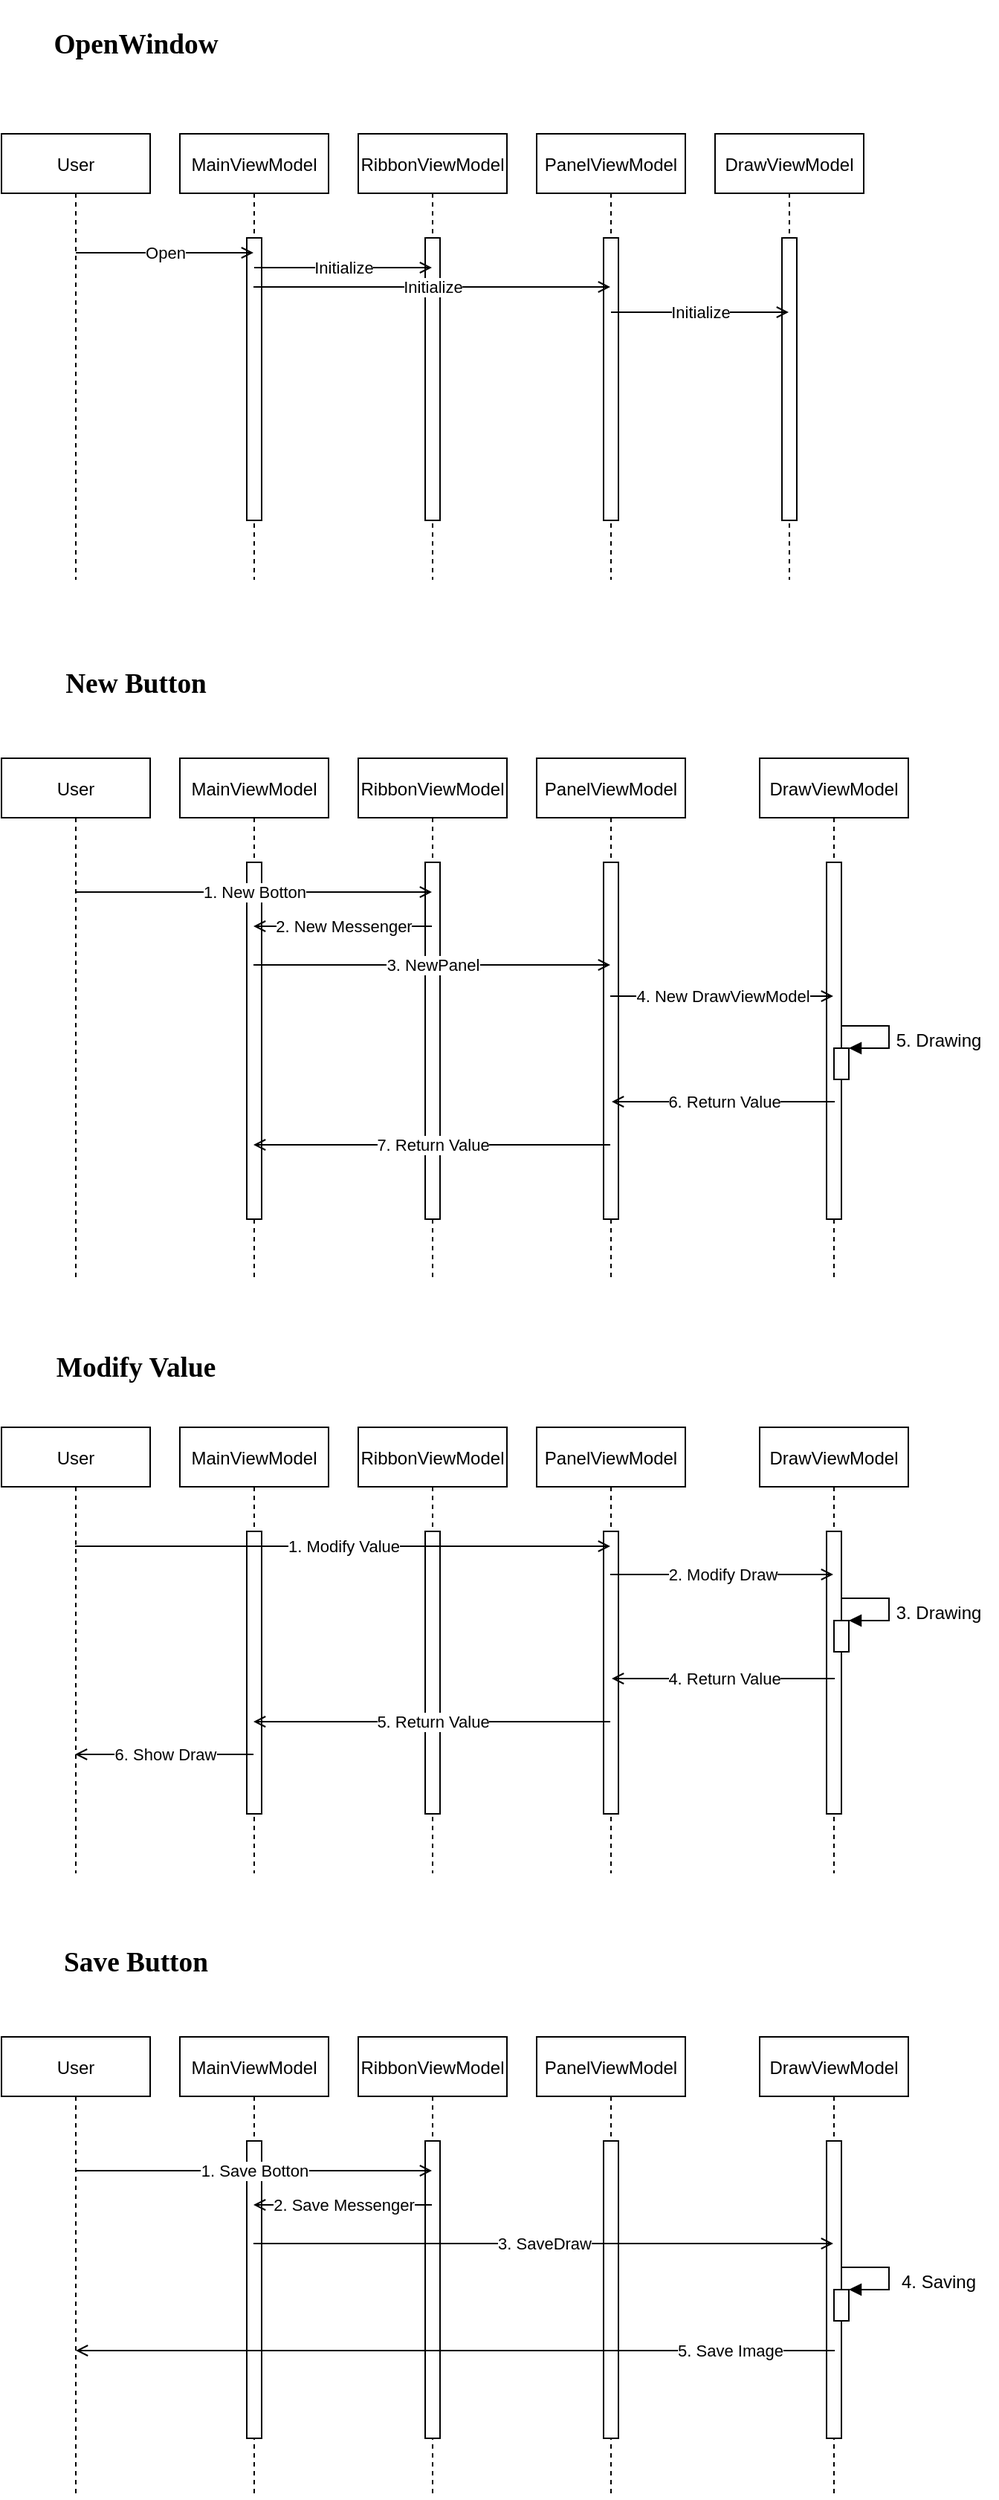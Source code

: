 <mxfile version="20.8.10" type="google"><diagram id="kgpKYQtTHZ0yAKxKKP6v" name="Page-1"><mxGraphModel grid="1" page="1" gridSize="10" guides="1" tooltips="1" connect="1" arrows="1" fold="1" pageScale="1" pageWidth="850" pageHeight="1100" math="0" shadow="0"><root><mxCell id="0"/><mxCell id="1" parent="0"/><mxCell id="2xLvOHx2tubtoAwfMcz--3" value="MainViewModel" style="shape=umlLifeline;perimeter=lifelinePerimeter;container=1;collapsible=0;recursiveResize=0;rounded=0;shadow=0;strokeWidth=1;" vertex="1" parent="1"><mxGeometry x="150" y="150" width="100" height="300" as="geometry"/></mxCell><mxCell id="2xLvOHx2tubtoAwfMcz--13" value="" style="points=[];perimeter=orthogonalPerimeter;rounded=0;shadow=0;strokeWidth=1;" vertex="1" parent="2xLvOHx2tubtoAwfMcz--3"><mxGeometry x="45" y="70" width="10" height="190" as="geometry"/></mxCell><mxCell id="2xLvOHx2tubtoAwfMcz--7" value="RibbonViewModel" style="shape=umlLifeline;perimeter=lifelinePerimeter;container=1;collapsible=0;recursiveResize=0;rounded=0;shadow=0;strokeWidth=1;" vertex="1" parent="1"><mxGeometry x="270" y="150" width="100" height="300" as="geometry"/></mxCell><mxCell id="2xLvOHx2tubtoAwfMcz--14" value="" style="points=[];perimeter=orthogonalPerimeter;rounded=0;shadow=0;strokeWidth=1;" vertex="1" parent="2xLvOHx2tubtoAwfMcz--7"><mxGeometry x="45" y="70" width="10" height="190" as="geometry"/></mxCell><mxCell id="2xLvOHx2tubtoAwfMcz--15" value="PanelViewModel" style="shape=umlLifeline;perimeter=lifelinePerimeter;container=1;collapsible=0;recursiveResize=0;rounded=0;shadow=0;strokeWidth=1;" vertex="1" parent="1"><mxGeometry x="390" y="150" width="100" height="300" as="geometry"/></mxCell><mxCell id="2xLvOHx2tubtoAwfMcz--16" value="" style="points=[];perimeter=orthogonalPerimeter;rounded=0;shadow=0;strokeWidth=1;" vertex="1" parent="2xLvOHx2tubtoAwfMcz--15"><mxGeometry x="45" y="70" width="10" height="190" as="geometry"/></mxCell><mxCell id="2xLvOHx2tubtoAwfMcz--17" value="DrawViewModel" style="shape=umlLifeline;perimeter=lifelinePerimeter;container=1;collapsible=0;recursiveResize=0;rounded=0;shadow=0;strokeWidth=1;" vertex="1" parent="1"><mxGeometry x="510" y="150" width="100" height="300" as="geometry"/></mxCell><mxCell id="2xLvOHx2tubtoAwfMcz--18" value="" style="points=[];perimeter=orthogonalPerimeter;rounded=0;shadow=0;strokeWidth=1;" vertex="1" parent="2xLvOHx2tubtoAwfMcz--17"><mxGeometry x="45" y="70" width="10" height="190" as="geometry"/></mxCell><mxCell id="2xLvOHx2tubtoAwfMcz--19" value="&lt;p&gt;&lt;font face=&quot;맑은 고딕&quot;&gt;&lt;span style=&quot;font-size: 18.667px;&quot;&gt;&lt;b&gt;OpenWindow&lt;/b&gt;&lt;/span&gt;&lt;/font&gt;&lt;/p&gt;" style="text;html=1;align=center;verticalAlign=middle;resizable=0;points=[];autosize=1;strokeColor=none;fillColor=none;fontSize=10;" vertex="1" parent="1"><mxGeometry x="50" y="60" width="140" height="60" as="geometry"/></mxCell><mxCell id="2xLvOHx2tubtoAwfMcz--20" value="User" style="shape=umlLifeline;perimeter=lifelinePerimeter;container=1;collapsible=0;recursiveResize=0;rounded=0;shadow=0;strokeWidth=1;" vertex="1" parent="1"><mxGeometry x="30" y="150" width="100" height="300" as="geometry"/></mxCell><mxCell id="2xLvOHx2tubtoAwfMcz--22" value="Open" style="endArrow=open;html=1;rounded=0;endFill=0;" edge="1" parent="1" source="2xLvOHx2tubtoAwfMcz--20" target="2xLvOHx2tubtoAwfMcz--3"><mxGeometry width="50" height="50" relative="1" as="geometry"><mxPoint x="80" y="340" as="sourcePoint"/><mxPoint x="130" y="290" as="targetPoint"/><Array as="points"><mxPoint x="170" y="230"/></Array></mxGeometry></mxCell><mxCell id="2xLvOHx2tubtoAwfMcz--23" value="Initialize" style="endArrow=open;html=1;rounded=0;endFill=0;" edge="1" parent="1" source="2xLvOHx2tubtoAwfMcz--3" target="2xLvOHx2tubtoAwfMcz--7"><mxGeometry width="50" height="50" relative="1" as="geometry"><mxPoint x="89.5" y="240" as="sourcePoint"/><mxPoint x="209.5" y="240" as="targetPoint"/><Array as="points"><mxPoint x="260" y="240"/></Array></mxGeometry></mxCell><mxCell id="2xLvOHx2tubtoAwfMcz--25" value="Initialize" style="endArrow=open;html=1;rounded=0;endFill=0;" edge="1" parent="1"><mxGeometry width="50" height="50" relative="1" as="geometry"><mxPoint x="199.5" y="253" as="sourcePoint"/><mxPoint x="439.5" y="253" as="targetPoint"/><Array as="points"><mxPoint x="270" y="253"/></Array></mxGeometry></mxCell><mxCell id="2xLvOHx2tubtoAwfMcz--27" value="Initialize" style="endArrow=open;html=1;rounded=0;endFill=0;" edge="1" parent="1" source="2xLvOHx2tubtoAwfMcz--15" target="2xLvOHx2tubtoAwfMcz--17"><mxGeometry width="50" height="50" relative="1" as="geometry"><mxPoint x="360" y="520" as="sourcePoint"/><mxPoint x="600" y="520" as="targetPoint"/><Array as="points"><mxPoint x="500" y="270"/></Array></mxGeometry></mxCell><mxCell id="2xLvOHx2tubtoAwfMcz--28" value="MainViewModel" style="shape=umlLifeline;perimeter=lifelinePerimeter;container=1;collapsible=0;recursiveResize=0;rounded=0;shadow=0;strokeWidth=1;" vertex="1" parent="1"><mxGeometry x="150" y="570" width="100" height="350" as="geometry"/></mxCell><mxCell id="2xLvOHx2tubtoAwfMcz--29" value="" style="points=[];perimeter=orthogonalPerimeter;rounded=0;shadow=0;strokeWidth=1;" vertex="1" parent="2xLvOHx2tubtoAwfMcz--28"><mxGeometry x="45" y="70" width="10" height="240" as="geometry"/></mxCell><mxCell id="2xLvOHx2tubtoAwfMcz--30" value="RibbonViewModel" style="shape=umlLifeline;perimeter=lifelinePerimeter;container=1;collapsible=0;recursiveResize=0;rounded=0;shadow=0;strokeWidth=1;" vertex="1" parent="1"><mxGeometry x="270" y="570" width="100" height="350" as="geometry"/></mxCell><mxCell id="2xLvOHx2tubtoAwfMcz--31" value="" style="points=[];perimeter=orthogonalPerimeter;rounded=0;shadow=0;strokeWidth=1;" vertex="1" parent="2xLvOHx2tubtoAwfMcz--30"><mxGeometry x="45" y="70" width="10" height="240" as="geometry"/></mxCell><mxCell id="2xLvOHx2tubtoAwfMcz--32" value="PanelViewModel" style="shape=umlLifeline;perimeter=lifelinePerimeter;container=1;collapsible=0;recursiveResize=0;rounded=0;shadow=0;strokeWidth=1;" vertex="1" parent="1"><mxGeometry x="390" y="570" width="100" height="350" as="geometry"/></mxCell><mxCell id="2xLvOHx2tubtoAwfMcz--33" value="" style="points=[];perimeter=orthogonalPerimeter;rounded=0;shadow=0;strokeWidth=1;" vertex="1" parent="2xLvOHx2tubtoAwfMcz--32"><mxGeometry x="45" y="70" width="10" height="240" as="geometry"/></mxCell><mxCell id="2xLvOHx2tubtoAwfMcz--34" value="DrawViewModel" style="shape=umlLifeline;perimeter=lifelinePerimeter;container=1;collapsible=0;recursiveResize=0;rounded=0;shadow=0;strokeWidth=1;" vertex="1" parent="1"><mxGeometry x="540" y="570" width="100" height="350" as="geometry"/></mxCell><mxCell id="2xLvOHx2tubtoAwfMcz--35" value="" style="points=[];perimeter=orthogonalPerimeter;rounded=0;shadow=0;strokeWidth=1;" vertex="1" parent="2xLvOHx2tubtoAwfMcz--34"><mxGeometry x="45" y="70" width="10" height="240" as="geometry"/></mxCell><mxCell id="2xLvOHx2tubtoAwfMcz--50" value="" style="rounded=0;whiteSpace=wrap;html=1;fontSize=10;" vertex="1" parent="2xLvOHx2tubtoAwfMcz--34"><mxGeometry x="50" y="195" width="10" height="21" as="geometry"/></mxCell><mxCell id="2xLvOHx2tubtoAwfMcz--51" style="edgeStyle=orthogonalEdgeStyle;rounded=0;orthogonalLoop=1;jettySize=auto;html=1;fontSize=10;endArrow=block;endFill=1;entryX=1;entryY=0;entryDx=0;entryDy=0;" edge="1" parent="2xLvOHx2tubtoAwfMcz--34" target="2xLvOHx2tubtoAwfMcz--50"><mxGeometry relative="1" as="geometry"><mxPoint x="-566" as="targetPoint"/><mxPoint x="55" y="180" as="sourcePoint"/><Array as="points"><mxPoint x="87" y="180"/><mxPoint x="87" y="195"/></Array></mxGeometry></mxCell><mxCell id="2xLvOHx2tubtoAwfMcz--36" value="&lt;p&gt;&lt;font face=&quot;맑은 고딕&quot;&gt;&lt;span style=&quot;font-size: 18.667px;&quot;&gt;&lt;b&gt;New Button&lt;/b&gt;&lt;/span&gt;&lt;/font&gt;&lt;/p&gt;" style="text;html=1;align=center;verticalAlign=middle;resizable=0;points=[];autosize=1;strokeColor=none;fillColor=none;fontSize=10;" vertex="1" parent="1"><mxGeometry x="55" y="490" width="130" height="60" as="geometry"/></mxCell><mxCell id="2xLvOHx2tubtoAwfMcz--37" value="User" style="shape=umlLifeline;perimeter=lifelinePerimeter;container=1;collapsible=0;recursiveResize=0;rounded=0;shadow=0;strokeWidth=1;" vertex="1" parent="1"><mxGeometry x="30" y="570" width="100" height="350" as="geometry"/></mxCell><mxCell id="2xLvOHx2tubtoAwfMcz--39" value="1. New Botton" style="endArrow=open;html=1;rounded=0;endFill=0;" edge="1" parent="1" source="2xLvOHx2tubtoAwfMcz--37" target="2xLvOHx2tubtoAwfMcz--30"><mxGeometry width="50" height="50" relative="1" as="geometry"><mxPoint x="89.5" y="660" as="sourcePoint"/><mxPoint x="209.5" y="660" as="targetPoint"/><Array as="points"><mxPoint x="260" y="660"/></Array></mxGeometry></mxCell><mxCell id="2xLvOHx2tubtoAwfMcz--42" value="2. New Messenger" style="endArrow=open;html=1;rounded=0;endFill=0;" edge="1" parent="1"><mxGeometry width="50" height="50" relative="1" as="geometry"><mxPoint x="319.5" y="683" as="sourcePoint"/><mxPoint x="199.5" y="683" as="targetPoint"/><Array as="points"><mxPoint x="270" y="683"/></Array></mxGeometry></mxCell><mxCell id="2xLvOHx2tubtoAwfMcz--44" value="3. NewPanel" style="endArrow=open;html=1;rounded=0;endFill=0;" edge="1" parent="1"><mxGeometry width="50" height="50" relative="1" as="geometry"><mxPoint x="199.5" y="709" as="sourcePoint"/><mxPoint x="439.5" y="709" as="targetPoint"/><Array as="points"><mxPoint x="280" y="709"/></Array></mxGeometry></mxCell><mxCell id="2xLvOHx2tubtoAwfMcz--45" value="4. New DrawViewModel" style="endArrow=open;html=1;rounded=0;endFill=0;" edge="1" parent="1"><mxGeometry width="50" height="50" relative="1" as="geometry"><mxPoint x="439.5" y="730" as="sourcePoint"/><mxPoint x="589.5" y="730" as="targetPoint"/><Array as="points"/></mxGeometry></mxCell><mxCell id="2xLvOHx2tubtoAwfMcz--47" value="6. Return Value" style="endArrow=open;html=1;rounded=0;endFill=0;" edge="1" parent="1"><mxGeometry width="50" height="50" relative="1" as="geometry"><mxPoint x="590.5" y="801" as="sourcePoint"/><mxPoint x="440.5" y="801" as="targetPoint"/><Array as="points"/></mxGeometry></mxCell><mxCell id="2xLvOHx2tubtoAwfMcz--49" value="7. Return Value" style="endArrow=open;html=1;rounded=0;endFill=0;" edge="1" parent="1"><mxGeometry width="50" height="50" relative="1" as="geometry"><mxPoint x="439.5" y="830" as="sourcePoint"/><mxPoint x="199.5" y="830" as="targetPoint"/><Array as="points"/></mxGeometry></mxCell><mxCell id="2xLvOHx2tubtoAwfMcz--52" value="5. Drawing" style="text;html=1;align=center;verticalAlign=middle;resizable=0;points=[];autosize=1;strokeColor=none;fillColor=none;" vertex="1" parent="1"><mxGeometry x="620" y="745" width="80" height="30" as="geometry"/></mxCell><mxCell id="2xLvOHx2tubtoAwfMcz--53" value="MainViewModel" style="shape=umlLifeline;perimeter=lifelinePerimeter;container=1;collapsible=0;recursiveResize=0;rounded=0;shadow=0;strokeWidth=1;" vertex="1" parent="1"><mxGeometry x="150" y="1020" width="100" height="300" as="geometry"/></mxCell><mxCell id="2xLvOHx2tubtoAwfMcz--54" value="" style="points=[];perimeter=orthogonalPerimeter;rounded=0;shadow=0;strokeWidth=1;" vertex="1" parent="2xLvOHx2tubtoAwfMcz--53"><mxGeometry x="45" y="70" width="10" height="190" as="geometry"/></mxCell><mxCell id="2xLvOHx2tubtoAwfMcz--55" value="RibbonViewModel" style="shape=umlLifeline;perimeter=lifelinePerimeter;container=1;collapsible=0;recursiveResize=0;rounded=0;shadow=0;strokeWidth=1;" vertex="1" parent="1"><mxGeometry x="270" y="1020" width="100" height="300" as="geometry"/></mxCell><mxCell id="2xLvOHx2tubtoAwfMcz--56" value="" style="points=[];perimeter=orthogonalPerimeter;rounded=0;shadow=0;strokeWidth=1;" vertex="1" parent="2xLvOHx2tubtoAwfMcz--55"><mxGeometry x="45" y="70" width="10" height="190" as="geometry"/></mxCell><mxCell id="2xLvOHx2tubtoAwfMcz--57" value="PanelViewModel" style="shape=umlLifeline;perimeter=lifelinePerimeter;container=1;collapsible=0;recursiveResize=0;rounded=0;shadow=0;strokeWidth=1;" vertex="1" parent="1"><mxGeometry x="390" y="1020" width="100" height="300" as="geometry"/></mxCell><mxCell id="2xLvOHx2tubtoAwfMcz--58" value="" style="points=[];perimeter=orthogonalPerimeter;rounded=0;shadow=0;strokeWidth=1;" vertex="1" parent="2xLvOHx2tubtoAwfMcz--57"><mxGeometry x="45" y="70" width="10" height="190" as="geometry"/></mxCell><mxCell id="2xLvOHx2tubtoAwfMcz--59" value="DrawViewModel" style="shape=umlLifeline;perimeter=lifelinePerimeter;container=1;collapsible=0;recursiveResize=0;rounded=0;shadow=0;strokeWidth=1;" vertex="1" parent="1"><mxGeometry x="540" y="1020" width="100" height="300" as="geometry"/></mxCell><mxCell id="2xLvOHx2tubtoAwfMcz--60" value="" style="points=[];perimeter=orthogonalPerimeter;rounded=0;shadow=0;strokeWidth=1;" vertex="1" parent="2xLvOHx2tubtoAwfMcz--59"><mxGeometry x="45" y="70" width="10" height="190" as="geometry"/></mxCell><mxCell id="2xLvOHx2tubtoAwfMcz--61" value="" style="rounded=0;whiteSpace=wrap;html=1;fontSize=10;" vertex="1" parent="2xLvOHx2tubtoAwfMcz--59"><mxGeometry x="50" y="130" width="10" height="21" as="geometry"/></mxCell><mxCell id="2xLvOHx2tubtoAwfMcz--62" style="edgeStyle=orthogonalEdgeStyle;rounded=0;orthogonalLoop=1;jettySize=auto;html=1;fontSize=10;endArrow=block;endFill=1;entryX=1;entryY=0;entryDx=0;entryDy=0;" edge="1" parent="2xLvOHx2tubtoAwfMcz--59" target="2xLvOHx2tubtoAwfMcz--61"><mxGeometry relative="1" as="geometry"><mxPoint x="-566" y="-65" as="targetPoint"/><mxPoint x="55" y="115" as="sourcePoint"/><Array as="points"><mxPoint x="87" y="115"/><mxPoint x="87" y="130"/></Array></mxGeometry></mxCell><mxCell id="2xLvOHx2tubtoAwfMcz--63" value="&lt;p&gt;&lt;font face=&quot;맑은 고딕&quot;&gt;&lt;span style=&quot;font-size: 18.667px;&quot;&gt;&lt;b&gt;Modify Value&lt;/b&gt;&lt;/span&gt;&lt;/font&gt;&lt;/p&gt;" style="text;html=1;align=center;verticalAlign=middle;resizable=0;points=[];autosize=1;strokeColor=none;fillColor=none;fontSize=10;" vertex="1" parent="1"><mxGeometry x="50" y="950" width="140" height="60" as="geometry"/></mxCell><mxCell id="2xLvOHx2tubtoAwfMcz--64" value="User" style="shape=umlLifeline;perimeter=lifelinePerimeter;container=1;collapsible=0;recursiveResize=0;rounded=0;shadow=0;strokeWidth=1;" vertex="1" parent="1"><mxGeometry x="30" y="1020" width="100" height="300" as="geometry"/></mxCell><mxCell id="2xLvOHx2tubtoAwfMcz--65" value="1. Modify Value" style="endArrow=open;html=1;rounded=0;endFill=0;" edge="1" parent="1"><mxGeometry width="50" height="50" relative="1" as="geometry"><mxPoint x="79.5" y="1100" as="sourcePoint"/><mxPoint x="439.5" y="1100" as="targetPoint"/><Array as="points"/></mxGeometry></mxCell><mxCell id="2xLvOHx2tubtoAwfMcz--66" value="2. Modify Draw" style="endArrow=open;html=1;rounded=0;endFill=0;" edge="1" parent="1"><mxGeometry width="50" height="50" relative="1" as="geometry"><mxPoint x="439.5" y="1119" as="sourcePoint"/><mxPoint x="589.5" y="1119" as="targetPoint"/><Array as="points"/></mxGeometry></mxCell><mxCell id="2xLvOHx2tubtoAwfMcz--69" value="4. Return Value" style="endArrow=open;html=1;rounded=0;endFill=0;" edge="1" parent="1"><mxGeometry width="50" height="50" relative="1" as="geometry"><mxPoint x="590.5" y="1189" as="sourcePoint"/><mxPoint x="440.5" y="1189" as="targetPoint"/><Array as="points"/><mxPoint as="offset"/></mxGeometry></mxCell><mxCell id="2xLvOHx2tubtoAwfMcz--70" value="5. Return Value" style="endArrow=open;html=1;rounded=0;endFill=0;" edge="1" parent="1"><mxGeometry width="50" height="50" relative="1" as="geometry"><mxPoint x="439.5" y="1218" as="sourcePoint"/><mxPoint x="199.5" y="1218" as="targetPoint"/><Array as="points"/></mxGeometry></mxCell><mxCell id="2xLvOHx2tubtoAwfMcz--71" value="3. Drawing" style="text;html=1;align=center;verticalAlign=middle;resizable=0;points=[];autosize=1;strokeColor=none;fillColor=none;" vertex="1" parent="1"><mxGeometry x="620" y="1130" width="80" height="30" as="geometry"/></mxCell><mxCell id="2xLvOHx2tubtoAwfMcz--72" value="6. Show Draw" style="endArrow=open;html=1;rounded=0;endFill=0;" edge="1" parent="1"><mxGeometry width="50" height="50" relative="1" as="geometry"><mxPoint x="199.5" y="1240" as="sourcePoint"/><mxPoint x="79.5" y="1240" as="targetPoint"/><Array as="points"/></mxGeometry></mxCell><mxCell id="2xLvOHx2tubtoAwfMcz--91" value="MainViewModel" style="shape=umlLifeline;perimeter=lifelinePerimeter;container=1;collapsible=0;recursiveResize=0;rounded=0;shadow=0;strokeWidth=1;" vertex="1" parent="1"><mxGeometry x="150" y="1430" width="100" height="310" as="geometry"/></mxCell><mxCell id="2xLvOHx2tubtoAwfMcz--92" value="" style="points=[];perimeter=orthogonalPerimeter;rounded=0;shadow=0;strokeWidth=1;" vertex="1" parent="2xLvOHx2tubtoAwfMcz--91"><mxGeometry x="45" y="70" width="10" height="200" as="geometry"/></mxCell><mxCell id="2xLvOHx2tubtoAwfMcz--93" value="RibbonViewModel" style="shape=umlLifeline;perimeter=lifelinePerimeter;container=1;collapsible=0;recursiveResize=0;rounded=0;shadow=0;strokeWidth=1;" vertex="1" parent="1"><mxGeometry x="270" y="1430" width="100" height="310" as="geometry"/></mxCell><mxCell id="2xLvOHx2tubtoAwfMcz--94" value="" style="points=[];perimeter=orthogonalPerimeter;rounded=0;shadow=0;strokeWidth=1;" vertex="1" parent="2xLvOHx2tubtoAwfMcz--93"><mxGeometry x="45" y="70" width="10" height="200" as="geometry"/></mxCell><mxCell id="2xLvOHx2tubtoAwfMcz--95" value="PanelViewModel" style="shape=umlLifeline;perimeter=lifelinePerimeter;container=1;collapsible=0;recursiveResize=0;rounded=0;shadow=0;strokeWidth=1;" vertex="1" parent="1"><mxGeometry x="390" y="1430" width="100" height="310" as="geometry"/></mxCell><mxCell id="2xLvOHx2tubtoAwfMcz--96" value="" style="points=[];perimeter=orthogonalPerimeter;rounded=0;shadow=0;strokeWidth=1;" vertex="1" parent="2xLvOHx2tubtoAwfMcz--95"><mxGeometry x="45" y="70" width="10" height="200" as="geometry"/></mxCell><mxCell id="2xLvOHx2tubtoAwfMcz--97" value="DrawViewModel" style="shape=umlLifeline;perimeter=lifelinePerimeter;container=1;collapsible=0;recursiveResize=0;rounded=0;shadow=0;strokeWidth=1;" vertex="1" parent="1"><mxGeometry x="540" y="1430" width="100" height="310" as="geometry"/></mxCell><mxCell id="2xLvOHx2tubtoAwfMcz--98" value="" style="points=[];perimeter=orthogonalPerimeter;rounded=0;shadow=0;strokeWidth=1;" vertex="1" parent="2xLvOHx2tubtoAwfMcz--97"><mxGeometry x="45" y="70" width="10" height="200" as="geometry"/></mxCell><mxCell id="2xLvOHx2tubtoAwfMcz--99" value="" style="rounded=0;whiteSpace=wrap;html=1;fontSize=10;" vertex="1" parent="2xLvOHx2tubtoAwfMcz--97"><mxGeometry x="50" y="170" width="10" height="21" as="geometry"/></mxCell><mxCell id="2xLvOHx2tubtoAwfMcz--100" style="edgeStyle=orthogonalEdgeStyle;rounded=0;orthogonalLoop=1;jettySize=auto;html=1;fontSize=10;endArrow=block;endFill=1;entryX=1;entryY=0;entryDx=0;entryDy=0;" edge="1" parent="2xLvOHx2tubtoAwfMcz--97" target="2xLvOHx2tubtoAwfMcz--99"><mxGeometry relative="1" as="geometry"><mxPoint x="-566" y="-25" as="targetPoint"/><mxPoint x="55" y="155" as="sourcePoint"/><Array as="points"><mxPoint x="87" y="155"/><mxPoint x="87" y="170"/></Array></mxGeometry></mxCell><mxCell id="2xLvOHx2tubtoAwfMcz--101" value="&lt;p&gt;&lt;font face=&quot;맑은 고딕&quot;&gt;&lt;span style=&quot;font-size: 18.667px;&quot;&gt;&lt;b&gt;Save Button&lt;/b&gt;&lt;/span&gt;&lt;/font&gt;&lt;/p&gt;" style="text;html=1;align=center;verticalAlign=middle;resizable=0;points=[];autosize=1;strokeColor=none;fillColor=none;fontSize=10;" vertex="1" parent="1"><mxGeometry x="55" y="1350" width="130" height="60" as="geometry"/></mxCell><mxCell id="2xLvOHx2tubtoAwfMcz--102" value="User" style="shape=umlLifeline;perimeter=lifelinePerimeter;container=1;collapsible=0;recursiveResize=0;rounded=0;shadow=0;strokeWidth=1;" vertex="1" parent="1"><mxGeometry x="30" y="1430" width="100" height="310" as="geometry"/></mxCell><mxCell id="2xLvOHx2tubtoAwfMcz--103" value="1. Save Botton" style="endArrow=open;html=1;rounded=0;endFill=0;" edge="1" parent="1" source="2xLvOHx2tubtoAwfMcz--102" target="2xLvOHx2tubtoAwfMcz--93"><mxGeometry width="50" height="50" relative="1" as="geometry"><mxPoint x="89.5" y="1520" as="sourcePoint"/><mxPoint x="209.5" y="1520" as="targetPoint"/><Array as="points"><mxPoint x="260" y="1520"/></Array></mxGeometry></mxCell><mxCell id="2xLvOHx2tubtoAwfMcz--104" value="2. Save Messenger" style="endArrow=open;html=1;rounded=0;endFill=0;" edge="1" parent="1"><mxGeometry width="50" height="50" relative="1" as="geometry"><mxPoint x="319.5" y="1543" as="sourcePoint"/><mxPoint x="199.5" y="1543" as="targetPoint"/><Array as="points"><mxPoint x="270" y="1543"/></Array></mxGeometry></mxCell><mxCell id="2xLvOHx2tubtoAwfMcz--105" value="3. SaveDraw" style="endArrow=open;html=1;rounded=0;endFill=0;" edge="1" parent="1" target="2xLvOHx2tubtoAwfMcz--97"><mxGeometry width="50" height="50" relative="1" as="geometry"><mxPoint x="199.5" y="1569" as="sourcePoint"/><mxPoint x="439.5" y="1569" as="targetPoint"/><Array as="points"><mxPoint x="280" y="1569"/></Array></mxGeometry></mxCell><mxCell id="2xLvOHx2tubtoAwfMcz--107" value="5. Save Image" style="endArrow=open;html=1;rounded=0;endFill=0;" edge="1" parent="1" target="2xLvOHx2tubtoAwfMcz--102"><mxGeometry x="-0.724" width="50" height="50" relative="1" as="geometry"><mxPoint x="590.5" y="1641.0" as="sourcePoint"/><mxPoint x="440.5" y="1641.0" as="targetPoint"/><Array as="points"/><mxPoint as="offset"/></mxGeometry></mxCell><mxCell id="2xLvOHx2tubtoAwfMcz--109" value="4. Saving" style="text;html=1;align=center;verticalAlign=middle;resizable=0;points=[];autosize=1;strokeColor=none;fillColor=none;" vertex="1" parent="1"><mxGeometry x="625" y="1580" width="70" height="30" as="geometry"/></mxCell></root></mxGraphModel></diagram></mxfile>